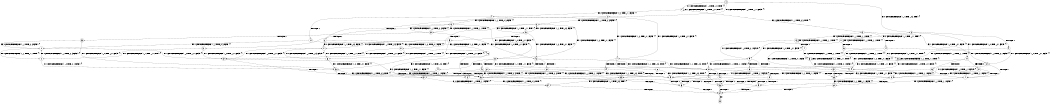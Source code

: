 digraph BCG {
size = "7, 10.5";
center = TRUE;
node [shape = circle];
0 [peripheries = 2];
0 -> 1 [label = "EX !1 !ATOMIC_EXCH_BRANCH (1, +0, TRUE, +0, 1, TRUE) !{}"];
0 -> 2 [label = "EX !2 !ATOMIC_EXCH_BRANCH (1, +1, TRUE, +1, 1, FALSE) !{}"];
0 -> 3 [label = "EX !0 !ATOMIC_EXCH_BRANCH (1, +1, TRUE, +0, 3, TRUE) !{}"];
1 -> 4 [label = "EX !2 !ATOMIC_EXCH_BRANCH (1, +1, TRUE, +1, 1, FALSE) !{}"];
1 -> 5 [label = "EX !0 !ATOMIC_EXCH_BRANCH (1, +1, TRUE, +0, 3, TRUE) !{}"];
1 -> 1 [label = "EX !1 !ATOMIC_EXCH_BRANCH (1, +0, TRUE, +0, 1, TRUE) !{}"];
2 -> 6 [label = "TERMINATE !2"];
2 -> 7 [label = "EX !1 !ATOMIC_EXCH_BRANCH (1, +0, TRUE, +0, 1, FALSE) !{}"];
2 -> 8 [label = "EX !0 !ATOMIC_EXCH_BRANCH (1, +1, TRUE, +0, 3, FALSE) !{}"];
3 -> 9 [label = "TERMINATE !0"];
3 -> 10 [label = "EX !1 !ATOMIC_EXCH_BRANCH (1, +0, TRUE, +0, 1, FALSE) !{}"];
3 -> 11 [label = "EX !2 !ATOMIC_EXCH_BRANCH (1, +1, TRUE, +1, 1, TRUE) !{}"];
4 -> 12 [label = "TERMINATE !2"];
4 -> 13 [label = "EX !0 !ATOMIC_EXCH_BRANCH (1, +1, TRUE, +0, 3, FALSE) !{}"];
4 -> 7 [label = "EX !1 !ATOMIC_EXCH_BRANCH (1, +0, TRUE, +0, 1, FALSE) !{}"];
5 -> 14 [label = "TERMINATE !0"];
5 -> 15 [label = "EX !2 !ATOMIC_EXCH_BRANCH (1, +1, TRUE, +1, 1, TRUE) !{}"];
5 -> 10 [label = "EX !1 !ATOMIC_EXCH_BRANCH (1, +0, TRUE, +0, 1, FALSE) !{}"];
6 -> 16 [label = "EX !1 !ATOMIC_EXCH_BRANCH (1, +0, TRUE, +0, 1, FALSE) !{}"];
6 -> 17 [label = "EX !0 !ATOMIC_EXCH_BRANCH (1, +1, TRUE, +0, 3, FALSE) !{}"];
7 -> 18 [label = "TERMINATE !1"];
7 -> 19 [label = "TERMINATE !2"];
7 -> 20 [label = "EX !0 !ATOMIC_EXCH_BRANCH (1, +1, TRUE, +0, 3, TRUE) !{}"];
8 -> 21 [label = "TERMINATE !2"];
8 -> 22 [label = "EX !1 !ATOMIC_EXCH_BRANCH (1, +0, TRUE, +0, 1, FALSE) !{}"];
8 -> 23 [label = "EX !0 !ATOMIC_EXCH_BRANCH (1, +1, TRUE, +1, 1, TRUE) !{}"];
9 -> 24 [label = "EX !1 !ATOMIC_EXCH_BRANCH (1, +0, TRUE, +0, 1, FALSE) !{}"];
9 -> 25 [label = "EX !2 !ATOMIC_EXCH_BRANCH (1, +1, TRUE, +1, 1, TRUE) !{}"];
10 -> 26 [label = "TERMINATE !1"];
10 -> 27 [label = "TERMINATE !0"];
10 -> 20 [label = "EX !2 !ATOMIC_EXCH_BRANCH (1, +1, TRUE, +1, 1, FALSE) !{}"];
11 -> 28 [label = "TERMINATE !0"];
11 -> 29 [label = "EX !1 !ATOMIC_EXCH_BRANCH (1, +0, TRUE, +0, 1, FALSE) !{}"];
11 -> 11 [label = "EX !2 !ATOMIC_EXCH_BRANCH (1, +1, TRUE, +1, 1, TRUE) !{}"];
12 -> 16 [label = "EX !1 !ATOMIC_EXCH_BRANCH (1, +0, TRUE, +0, 1, FALSE) !{}"];
12 -> 30 [label = "EX !0 !ATOMIC_EXCH_BRANCH (1, +1, TRUE, +0, 3, FALSE) !{}"];
13 -> 31 [label = "TERMINATE !2"];
13 -> 22 [label = "EX !1 !ATOMIC_EXCH_BRANCH (1, +0, TRUE, +0, 1, FALSE) !{}"];
13 -> 32 [label = "EX !0 !ATOMIC_EXCH_BRANCH (1, +1, TRUE, +1, 1, TRUE) !{}"];
14 -> 24 [label = "EX !1 !ATOMIC_EXCH_BRANCH (1, +0, TRUE, +0, 1, FALSE) !{}"];
14 -> 33 [label = "EX !2 !ATOMIC_EXCH_BRANCH (1, +1, TRUE, +1, 1, TRUE) !{}"];
15 -> 34 [label = "TERMINATE !0"];
15 -> 15 [label = "EX !2 !ATOMIC_EXCH_BRANCH (1, +1, TRUE, +1, 1, TRUE) !{}"];
15 -> 29 [label = "EX !1 !ATOMIC_EXCH_BRANCH (1, +0, TRUE, +0, 1, FALSE) !{}"];
16 -> 35 [label = "TERMINATE !1"];
16 -> 36 [label = "EX !0 !ATOMIC_EXCH_BRANCH (1, +1, TRUE, +0, 3, TRUE) !{}"];
17 -> 37 [label = "EX !1 !ATOMIC_EXCH_BRANCH (1, +0, TRUE, +0, 1, FALSE) !{}"];
17 -> 38 [label = "EX !0 !ATOMIC_EXCH_BRANCH (1, +1, TRUE, +1, 1, TRUE) !{}"];
18 -> 35 [label = "TERMINATE !2"];
18 -> 39 [label = "EX !0 !ATOMIC_EXCH_BRANCH (1, +1, TRUE, +0, 3, TRUE) !{}"];
19 -> 35 [label = "TERMINATE !1"];
19 -> 36 [label = "EX !0 !ATOMIC_EXCH_BRANCH (1, +1, TRUE, +0, 3, TRUE) !{}"];
20 -> 40 [label = "TERMINATE !1"];
20 -> 41 [label = "TERMINATE !2"];
20 -> 42 [label = "TERMINATE !0"];
21 -> 38 [label = "EX !0 !ATOMIC_EXCH_BRANCH (1, +1, TRUE, +1, 1, TRUE) !{}"];
21 -> 37 [label = "EX !1 !ATOMIC_EXCH_BRANCH (1, +0, TRUE, +0, 1, FALSE) !{}"];
22 -> 43 [label = "TERMINATE !1"];
22 -> 44 [label = "TERMINATE !2"];
22 -> 20 [label = "EX !0 !ATOMIC_EXCH_BRANCH (1, +1, TRUE, +1, 1, FALSE) !{}"];
23 -> 45 [label = "TERMINATE !2"];
23 -> 46 [label = "EX !1 !ATOMIC_EXCH_BRANCH (1, +0, TRUE, +0, 1, FALSE) !{}"];
23 -> 8 [label = "EX !0 !ATOMIC_EXCH_BRANCH (1, +1, TRUE, +0, 3, FALSE) !{}"];
24 -> 47 [label = "TERMINATE !1"];
24 -> 48 [label = "EX !2 !ATOMIC_EXCH_BRANCH (1, +1, TRUE, +1, 1, FALSE) !{}"];
25 -> 49 [label = "EX !1 !ATOMIC_EXCH_BRANCH (1, +0, TRUE, +0, 1, FALSE) !{}"];
25 -> 25 [label = "EX !2 !ATOMIC_EXCH_BRANCH (1, +1, TRUE, +1, 1, TRUE) !{}"];
26 -> 47 [label = "TERMINATE !0"];
26 -> 39 [label = "EX !2 !ATOMIC_EXCH_BRANCH (1, +1, TRUE, +1, 1, FALSE) !{}"];
27 -> 47 [label = "TERMINATE !1"];
27 -> 48 [label = "EX !2 !ATOMIC_EXCH_BRANCH (1, +1, TRUE, +1, 1, FALSE) !{}"];
28 -> 25 [label = "EX !2 !ATOMIC_EXCH_BRANCH (1, +1, TRUE, +1, 1, TRUE) !{}"];
28 -> 49 [label = "EX !1 !ATOMIC_EXCH_BRANCH (1, +0, TRUE, +0, 1, FALSE) !{}"];
29 -> 50 [label = "TERMINATE !1"];
29 -> 51 [label = "TERMINATE !0"];
29 -> 20 [label = "EX !2 !ATOMIC_EXCH_BRANCH (1, +1, TRUE, +1, 1, FALSE) !{}"];
30 -> 37 [label = "EX !1 !ATOMIC_EXCH_BRANCH (1, +0, TRUE, +0, 1, FALSE) !{}"];
30 -> 52 [label = "EX !0 !ATOMIC_EXCH_BRANCH (1, +1, TRUE, +1, 1, TRUE) !{}"];
31 -> 37 [label = "EX !1 !ATOMIC_EXCH_BRANCH (1, +0, TRUE, +0, 1, FALSE) !{}"];
31 -> 52 [label = "EX !0 !ATOMIC_EXCH_BRANCH (1, +1, TRUE, +1, 1, TRUE) !{}"];
32 -> 53 [label = "TERMINATE !2"];
32 -> 46 [label = "EX !1 !ATOMIC_EXCH_BRANCH (1, +0, TRUE, +0, 1, FALSE) !{}"];
32 -> 13 [label = "EX !0 !ATOMIC_EXCH_BRANCH (1, +1, TRUE, +0, 3, FALSE) !{}"];
33 -> 33 [label = "EX !2 !ATOMIC_EXCH_BRANCH (1, +1, TRUE, +1, 1, TRUE) !{}"];
33 -> 49 [label = "EX !1 !ATOMIC_EXCH_BRANCH (1, +0, TRUE, +0, 1, FALSE) !{}"];
34 -> 33 [label = "EX !2 !ATOMIC_EXCH_BRANCH (1, +1, TRUE, +1, 1, TRUE) !{}"];
34 -> 49 [label = "EX !1 !ATOMIC_EXCH_BRANCH (1, +0, TRUE, +0, 1, FALSE) !{}"];
35 -> 54 [label = "EX !0 !ATOMIC_EXCH_BRANCH (1, +1, TRUE, +0, 3, TRUE) !{}"];
36 -> 55 [label = "TERMINATE !1"];
36 -> 56 [label = "TERMINATE !0"];
37 -> 57 [label = "TERMINATE !1"];
37 -> 36 [label = "EX !0 !ATOMIC_EXCH_BRANCH (1, +1, TRUE, +1, 1, FALSE) !{}"];
38 -> 58 [label = "EX !1 !ATOMIC_EXCH_BRANCH (1, +0, TRUE, +0, 1, FALSE) !{}"];
38 -> 17 [label = "EX !0 !ATOMIC_EXCH_BRANCH (1, +1, TRUE, +0, 3, FALSE) !{}"];
39 -> 55 [label = "TERMINATE !2"];
39 -> 59 [label = "TERMINATE !0"];
40 -> 55 [label = "TERMINATE !2"];
40 -> 59 [label = "TERMINATE !0"];
41 -> 55 [label = "TERMINATE !1"];
41 -> 56 [label = "TERMINATE !0"];
42 -> 59 [label = "TERMINATE !1"];
42 -> 56 [label = "TERMINATE !2"];
43 -> 39 [label = "EX !0 !ATOMIC_EXCH_BRANCH (1, +1, TRUE, +1, 1, FALSE) !{}"];
43 -> 57 [label = "TERMINATE !2"];
44 -> 36 [label = "EX !0 !ATOMIC_EXCH_BRANCH (1, +1, TRUE, +1, 1, FALSE) !{}"];
44 -> 57 [label = "TERMINATE !1"];
45 -> 17 [label = "EX !0 !ATOMIC_EXCH_BRANCH (1, +1, TRUE, +0, 3, FALSE) !{}"];
45 -> 58 [label = "EX !1 !ATOMIC_EXCH_BRANCH (1, +0, TRUE, +0, 1, FALSE) !{}"];
46 -> 60 [label = "TERMINATE !1"];
46 -> 61 [label = "TERMINATE !2"];
46 -> 20 [label = "EX !0 !ATOMIC_EXCH_BRANCH (1, +1, TRUE, +0, 3, TRUE) !{}"];
47 -> 62 [label = "EX !2 !ATOMIC_EXCH_BRANCH (1, +1, TRUE, +1, 1, FALSE) !{}"];
48 -> 59 [label = "TERMINATE !1"];
48 -> 56 [label = "TERMINATE !2"];
49 -> 63 [label = "TERMINATE !1"];
49 -> 48 [label = "EX !2 !ATOMIC_EXCH_BRANCH (1, +1, TRUE, +1, 1, FALSE) !{}"];
50 -> 39 [label = "EX !2 !ATOMIC_EXCH_BRANCH (1, +1, TRUE, +1, 1, FALSE) !{}"];
50 -> 63 [label = "TERMINATE !0"];
51 -> 48 [label = "EX !2 !ATOMIC_EXCH_BRANCH (1, +1, TRUE, +1, 1, FALSE) !{}"];
51 -> 63 [label = "TERMINATE !1"];
52 -> 58 [label = "EX !1 !ATOMIC_EXCH_BRANCH (1, +0, TRUE, +0, 1, FALSE) !{}"];
52 -> 30 [label = "EX !0 !ATOMIC_EXCH_BRANCH (1, +1, TRUE, +0, 3, FALSE) !{}"];
53 -> 58 [label = "EX !1 !ATOMIC_EXCH_BRANCH (1, +0, TRUE, +0, 1, FALSE) !{}"];
53 -> 30 [label = "EX !0 !ATOMIC_EXCH_BRANCH (1, +1, TRUE, +0, 3, FALSE) !{}"];
54 -> 64 [label = "TERMINATE !0"];
55 -> 64 [label = "TERMINATE !0"];
56 -> 64 [label = "TERMINATE !1"];
57 -> 54 [label = "EX !0 !ATOMIC_EXCH_BRANCH (1, +1, TRUE, +1, 1, FALSE) !{}"];
58 -> 65 [label = "TERMINATE !1"];
58 -> 36 [label = "EX !0 !ATOMIC_EXCH_BRANCH (1, +1, TRUE, +0, 3, TRUE) !{}"];
59 -> 64 [label = "TERMINATE !2"];
60 -> 39 [label = "EX !0 !ATOMIC_EXCH_BRANCH (1, +1, TRUE, +0, 3, TRUE) !{}"];
60 -> 65 [label = "TERMINATE !2"];
61 -> 36 [label = "EX !0 !ATOMIC_EXCH_BRANCH (1, +1, TRUE, +0, 3, TRUE) !{}"];
61 -> 65 [label = "TERMINATE !1"];
62 -> 64 [label = "TERMINATE !2"];
63 -> 62 [label = "EX !2 !ATOMIC_EXCH_BRANCH (1, +1, TRUE, +1, 1, FALSE) !{}"];
64 -> 66 [label = "exit"];
65 -> 54 [label = "EX !0 !ATOMIC_EXCH_BRANCH (1, +1, TRUE, +0, 3, TRUE) !{}"];
}
